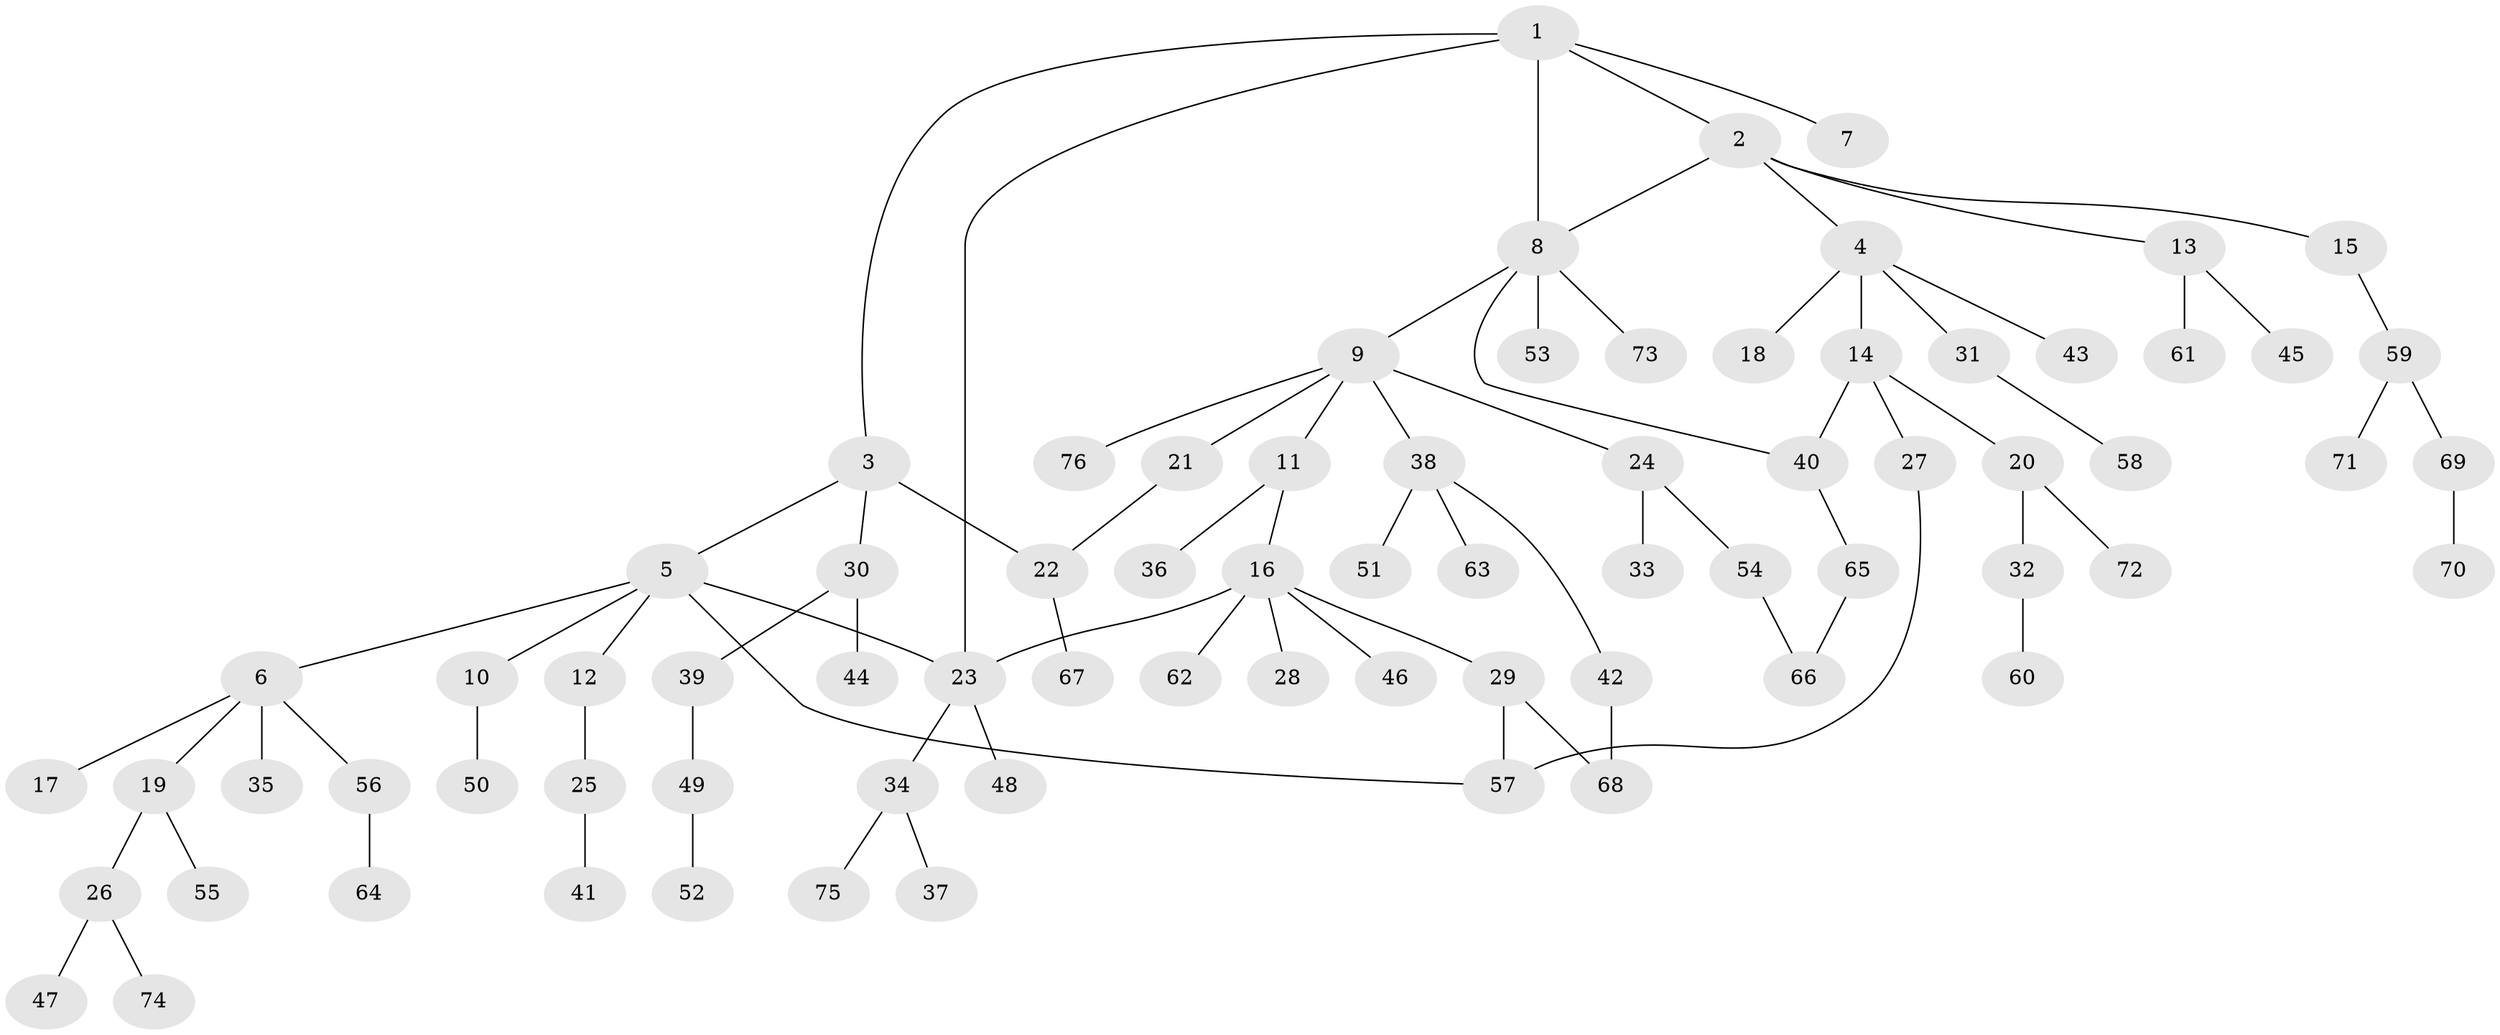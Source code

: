 // Generated by graph-tools (version 1.1) at 2025/10/02/27/25 16:10:51]
// undirected, 76 vertices, 84 edges
graph export_dot {
graph [start="1"]
  node [color=gray90,style=filled];
  1;
  2;
  3;
  4;
  5;
  6;
  7;
  8;
  9;
  10;
  11;
  12;
  13;
  14;
  15;
  16;
  17;
  18;
  19;
  20;
  21;
  22;
  23;
  24;
  25;
  26;
  27;
  28;
  29;
  30;
  31;
  32;
  33;
  34;
  35;
  36;
  37;
  38;
  39;
  40;
  41;
  42;
  43;
  44;
  45;
  46;
  47;
  48;
  49;
  50;
  51;
  52;
  53;
  54;
  55;
  56;
  57;
  58;
  59;
  60;
  61;
  62;
  63;
  64;
  65;
  66;
  67;
  68;
  69;
  70;
  71;
  72;
  73;
  74;
  75;
  76;
  1 -- 2;
  1 -- 3;
  1 -- 7;
  1 -- 8;
  1 -- 23;
  2 -- 4;
  2 -- 8;
  2 -- 13;
  2 -- 15;
  3 -- 5;
  3 -- 22;
  3 -- 30;
  4 -- 14;
  4 -- 18;
  4 -- 31;
  4 -- 43;
  5 -- 6;
  5 -- 10;
  5 -- 12;
  5 -- 57;
  5 -- 23;
  6 -- 17;
  6 -- 19;
  6 -- 35;
  6 -- 56;
  8 -- 9;
  8 -- 53;
  8 -- 73;
  8 -- 40;
  9 -- 11;
  9 -- 21;
  9 -- 24;
  9 -- 38;
  9 -- 76;
  10 -- 50;
  11 -- 16;
  11 -- 36;
  12 -- 25;
  13 -- 45;
  13 -- 61;
  14 -- 20;
  14 -- 27;
  14 -- 40;
  15 -- 59;
  16 -- 23;
  16 -- 28;
  16 -- 29;
  16 -- 46;
  16 -- 62;
  19 -- 26;
  19 -- 55;
  20 -- 32;
  20 -- 72;
  21 -- 22;
  22 -- 67;
  23 -- 34;
  23 -- 48;
  24 -- 33;
  24 -- 54;
  25 -- 41;
  26 -- 47;
  26 -- 74;
  27 -- 57;
  29 -- 68;
  29 -- 57;
  30 -- 39;
  30 -- 44;
  31 -- 58;
  32 -- 60;
  34 -- 37;
  34 -- 75;
  38 -- 42;
  38 -- 51;
  38 -- 63;
  39 -- 49;
  40 -- 65;
  42 -- 68;
  49 -- 52;
  54 -- 66;
  56 -- 64;
  59 -- 69;
  59 -- 71;
  65 -- 66;
  69 -- 70;
}
